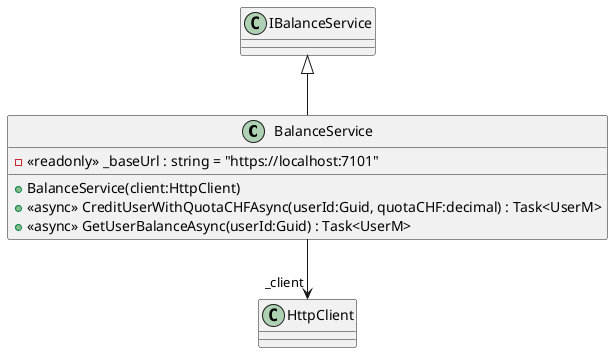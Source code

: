 @startuml
class BalanceService {
    - <<readonly>> _baseUrl : string = "https://localhost:7101"
    + BalanceService(client:HttpClient)
    + <<async>> CreditUserWithQuotaCHFAsync(userId:Guid, quotaCHF:decimal) : Task<UserM>
    + <<async>> GetUserBalanceAsync(userId:Guid) : Task<UserM>
}
IBalanceService <|-- BalanceService
BalanceService --> "_client" HttpClient
@enduml
